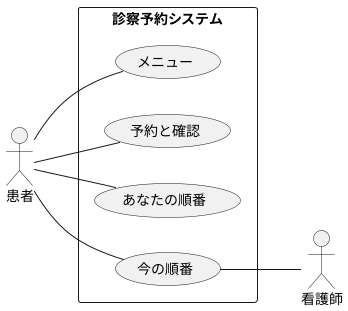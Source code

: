 @startuml 6-3-1
left to right direction

actor 患者
actor 看護師

rectangle "診察予約システム" {
    (メニュー) as D
    (予約と確認) as A
    (あなたの順番) as B
    (今の順番) as C

    患者 -- D
    患者 -- A
    患者 -- B
    患者 -- C
    C -- 看護師
}
@enduml